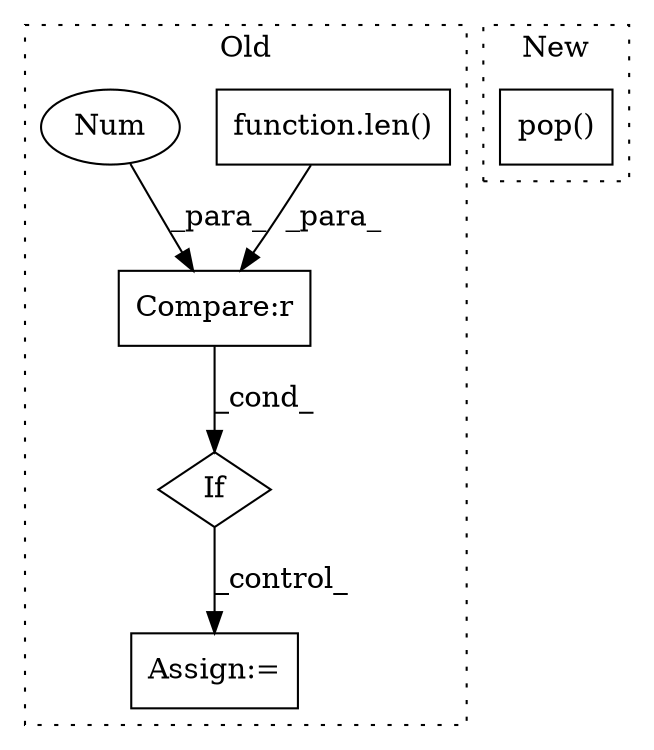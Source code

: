 digraph G {
subgraph cluster0 {
1 [label="function.len()" a="75" s="32488,32497" l="4,1" shape="box"];
3 [label="Compare:r" a="40" s="32488" l="14" shape="box"];
4 [label="Assign:=" a="68" s="32547" l="3" shape="box"];
5 [label="Num" a="76" s="32501" l="1" shape="ellipse"];
6 [label="If" a="96" s="32485" l="3" shape="diamond"];
label = "Old";
style="dotted";
}
subgraph cluster1 {
2 [label="pop()" a="75" s="32795,32815" l="8,1" shape="box"];
label = "New";
style="dotted";
}
1 -> 3 [label="_para_"];
3 -> 6 [label="_cond_"];
5 -> 3 [label="_para_"];
6 -> 4 [label="_control_"];
}